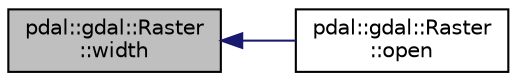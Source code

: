 digraph "pdal::gdal::Raster::width"
{
  edge [fontname="Helvetica",fontsize="10",labelfontname="Helvetica",labelfontsize="10"];
  node [fontname="Helvetica",fontsize="10",shape=record];
  rankdir="LR";
  Node1 [label="pdal::gdal::Raster\l::width",height=0.2,width=0.4,color="black", fillcolor="grey75", style="filled", fontcolor="black"];
  Node1 -> Node2 [dir="back",color="midnightblue",fontsize="10",style="solid",fontname="Helvetica"];
  Node2 [label="pdal::gdal::Raster\l::open",height=0.2,width=0.4,color="black", fillcolor="white", style="filled",URL="$classpdal_1_1gdal_1_1Raster.html#aecd184cbda37b4dd0c84f58f1086f55f"];
}
